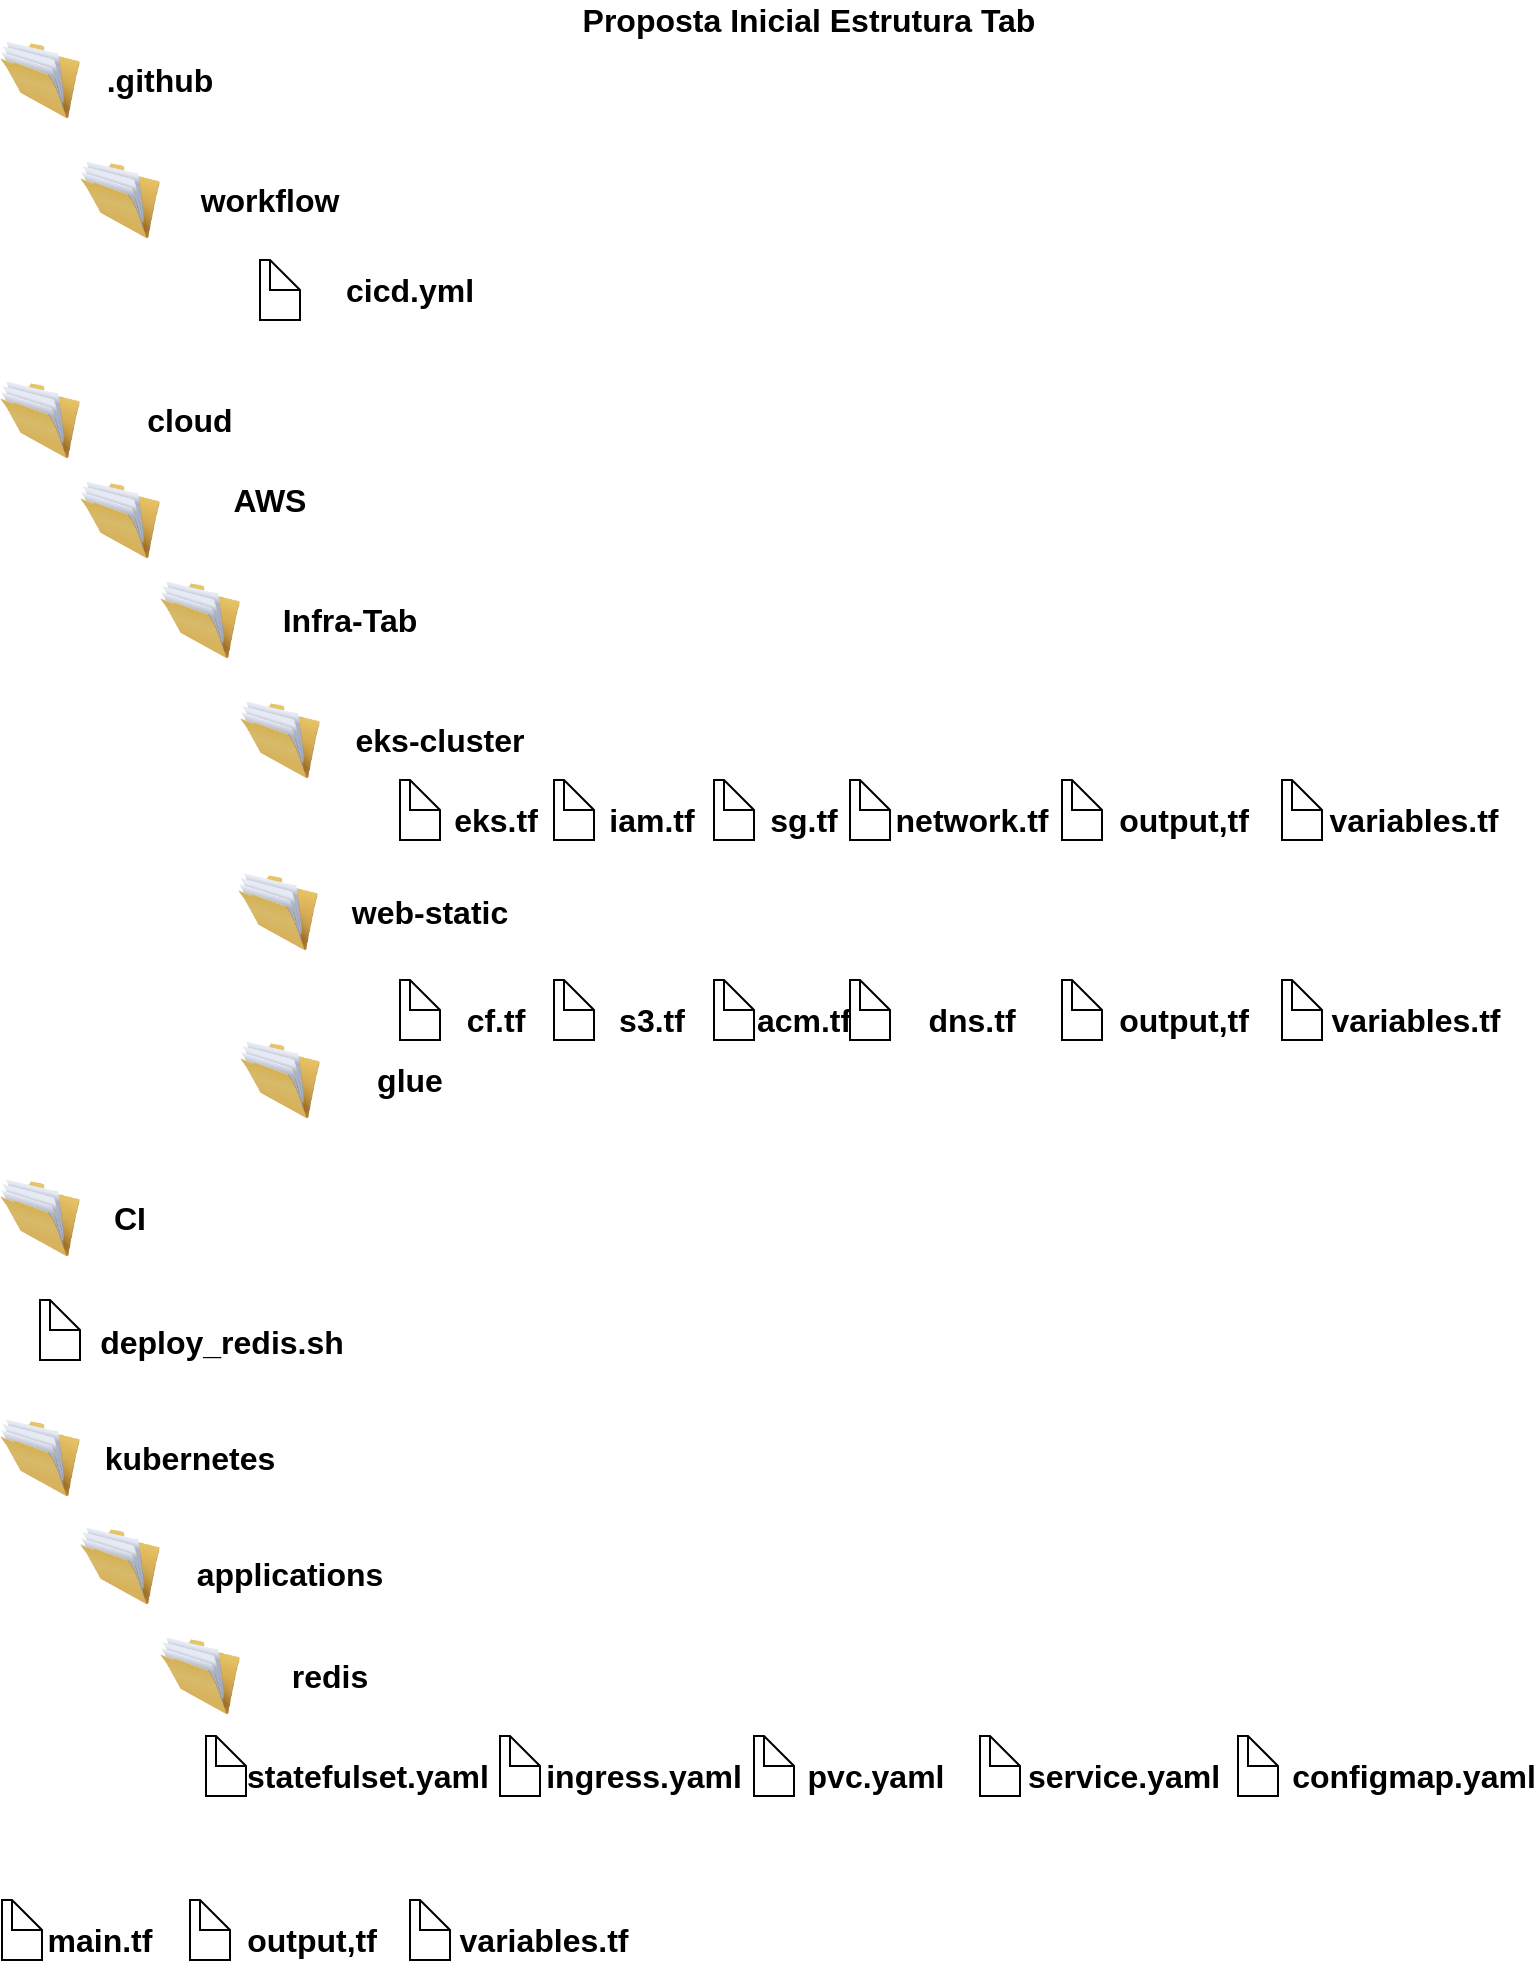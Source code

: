<mxfile version="21.7.1" type="github">
  <diagram name="Página-1" id="TD3UC1gxRgC4CrVnh2Rm">
    <mxGraphModel dx="2440" dy="892" grid="1" gridSize="10" guides="1" tooltips="1" connect="1" arrows="1" fold="1" page="1" pageScale="1" pageWidth="827" pageHeight="1169" math="0" shadow="0">
      <root>
        <mxCell id="0" />
        <mxCell id="1" parent="0" />
        <mxCell id="D6mrxB-c_qmbISeZ87xG-1" value="" style="image;html=1;image=img/lib/clip_art/general/Full_Folder_128x128.png" vertex="1" parent="1">
          <mxGeometry x="40" y="40" width="40" height="40" as="geometry" />
        </mxCell>
        <mxCell id="D6mrxB-c_qmbISeZ87xG-16" value="&lt;font size=&quot;1&quot; style=&quot;&quot;&gt;&lt;b style=&quot;font-size: 16px;&quot;&gt;.github&lt;/b&gt;&lt;/font&gt;" style="text;html=1;strokeColor=none;fillColor=none;align=center;verticalAlign=middle;whiteSpace=wrap;rounded=0;" vertex="1" parent="1">
          <mxGeometry x="100" y="50" width="40" height="20" as="geometry" />
        </mxCell>
        <mxCell id="D6mrxB-c_qmbISeZ87xG-35" value="" style="image;html=1;image=img/lib/clip_art/general/Full_Folder_128x128.png" vertex="1" parent="1">
          <mxGeometry x="80" y="100" width="40" height="40" as="geometry" />
        </mxCell>
        <mxCell id="D6mrxB-c_qmbISeZ87xG-36" value="&lt;font size=&quot;1&quot; style=&quot;&quot;&gt;&lt;b style=&quot;font-size: 16px;&quot;&gt;workflow&lt;/b&gt;&lt;/font&gt;" style="text;html=1;strokeColor=none;fillColor=none;align=center;verticalAlign=middle;whiteSpace=wrap;rounded=0;" vertex="1" parent="1">
          <mxGeometry x="140" y="110" width="70" height="20" as="geometry" />
        </mxCell>
        <mxCell id="D6mrxB-c_qmbISeZ87xG-38" value="" style="image;html=1;image=img/lib/clip_art/general/Full_Folder_128x128.png" vertex="1" parent="1">
          <mxGeometry x="40" y="210" width="40" height="40" as="geometry" />
        </mxCell>
        <mxCell id="D6mrxB-c_qmbISeZ87xG-39" value="" style="image;html=1;image=img/lib/clip_art/general/Full_Folder_128x128.png" vertex="1" parent="1">
          <mxGeometry x="80" y="260" width="40" height="40" as="geometry" />
        </mxCell>
        <mxCell id="D6mrxB-c_qmbISeZ87xG-40" value="" style="image;html=1;image=img/lib/clip_art/general/Full_Folder_128x128.png" vertex="1" parent="1">
          <mxGeometry x="120" y="310" width="40" height="40" as="geometry" />
        </mxCell>
        <mxCell id="D6mrxB-c_qmbISeZ87xG-41" value="&lt;font size=&quot;1&quot; style=&quot;&quot;&gt;&lt;b style=&quot;font-size: 16px;&quot;&gt;cloud&lt;/b&gt;&lt;/font&gt;" style="text;html=1;strokeColor=none;fillColor=none;align=center;verticalAlign=middle;whiteSpace=wrap;rounded=0;" vertex="1" parent="1">
          <mxGeometry x="100" y="220" width="70" height="20" as="geometry" />
        </mxCell>
        <mxCell id="D6mrxB-c_qmbISeZ87xG-42" value="&lt;font size=&quot;1&quot; style=&quot;&quot;&gt;&lt;b style=&quot;font-size: 16px;&quot;&gt;AWS&lt;br&gt;&lt;br&gt;&lt;/b&gt;&lt;/font&gt;" style="text;html=1;strokeColor=none;fillColor=none;align=center;verticalAlign=middle;whiteSpace=wrap;rounded=0;" vertex="1" parent="1">
          <mxGeometry x="140" y="270" width="70" height="20" as="geometry" />
        </mxCell>
        <mxCell id="D6mrxB-c_qmbISeZ87xG-43" value="&lt;span style=&quot;font-size: 16px;&quot;&gt;&lt;b&gt;Infra-Tab&lt;/b&gt;&lt;/span&gt;" style="text;html=1;strokeColor=none;fillColor=none;align=center;verticalAlign=middle;whiteSpace=wrap;rounded=0;" vertex="1" parent="1">
          <mxGeometry x="180" y="320" width="70" height="20" as="geometry" />
        </mxCell>
        <mxCell id="D6mrxB-c_qmbISeZ87xG-44" value="" style="image;html=1;image=img/lib/clip_art/general/Full_Folder_128x128.png" vertex="1" parent="1">
          <mxGeometry x="40" y="609" width="40" height="40" as="geometry" />
        </mxCell>
        <mxCell id="D6mrxB-c_qmbISeZ87xG-45" value="&lt;span style=&quot;font-size: 16px;&quot;&gt;&lt;b&gt;CI&lt;/b&gt;&lt;/span&gt;" style="text;html=1;strokeColor=none;fillColor=none;align=center;verticalAlign=middle;whiteSpace=wrap;rounded=0;" vertex="1" parent="1">
          <mxGeometry x="70" y="619" width="70" height="20" as="geometry" />
        </mxCell>
        <mxCell id="D6mrxB-c_qmbISeZ87xG-46" value="" style="image;html=1;image=img/lib/clip_art/general/Full_Folder_128x128.png" vertex="1" parent="1">
          <mxGeometry x="40" y="729" width="40" height="40" as="geometry" />
        </mxCell>
        <mxCell id="D6mrxB-c_qmbISeZ87xG-47" value="" style="image;html=1;image=img/lib/clip_art/general/Full_Folder_128x128.png" vertex="1" parent="1">
          <mxGeometry x="80" y="783" width="40" height="40" as="geometry" />
        </mxCell>
        <mxCell id="D6mrxB-c_qmbISeZ87xG-48" value="&lt;span style=&quot;font-size: 16px;&quot;&gt;&lt;b&gt;kubernetes&lt;/b&gt;&lt;/span&gt;" style="text;html=1;strokeColor=none;fillColor=none;align=center;verticalAlign=middle;whiteSpace=wrap;rounded=0;" vertex="1" parent="1">
          <mxGeometry x="100" y="739" width="70" height="20" as="geometry" />
        </mxCell>
        <mxCell id="D6mrxB-c_qmbISeZ87xG-49" value="&lt;span style=&quot;font-size: 16px;&quot;&gt;&lt;b&gt;applications&lt;br&gt;&lt;/b&gt;&lt;/span&gt;" style="text;html=1;strokeColor=none;fillColor=none;align=center;verticalAlign=middle;whiteSpace=wrap;rounded=0;" vertex="1" parent="1">
          <mxGeometry x="150" y="797" width="70" height="20" as="geometry" />
        </mxCell>
        <mxCell id="D6mrxB-c_qmbISeZ87xG-50" value="" style="image;html=1;image=img/lib/clip_art/general/Full_Folder_128x128.png" vertex="1" parent="1">
          <mxGeometry x="120" y="838" width="40" height="40" as="geometry" />
        </mxCell>
        <mxCell id="D6mrxB-c_qmbISeZ87xG-51" value="&lt;span style=&quot;font-size: 16px;&quot;&gt;&lt;b&gt;redis&lt;/b&gt;&lt;/span&gt;" style="text;html=1;strokeColor=none;fillColor=none;align=center;verticalAlign=middle;whiteSpace=wrap;rounded=0;" vertex="1" parent="1">
          <mxGeometry x="170" y="848" width="70" height="20" as="geometry" />
        </mxCell>
        <mxCell id="D6mrxB-c_qmbISeZ87xG-54" value="" style="shape=mxgraph.bpmn.data;labelPosition=center;verticalLabelPosition=bottom;align=center;verticalAlign=top;size=15;html=1;" vertex="1" parent="1">
          <mxGeometry x="170" y="150" width="20" height="30" as="geometry" />
        </mxCell>
        <mxCell id="D6mrxB-c_qmbISeZ87xG-55" value="&lt;font size=&quot;1&quot; style=&quot;&quot;&gt;&lt;b style=&quot;font-size: 16px;&quot;&gt;cicd.yml&lt;br&gt;&lt;/b&gt;&lt;/font&gt;" style="text;html=1;strokeColor=none;fillColor=none;align=center;verticalAlign=middle;whiteSpace=wrap;rounded=0;" vertex="1" parent="1">
          <mxGeometry x="210" y="155" width="70" height="20" as="geometry" />
        </mxCell>
        <mxCell id="D6mrxB-c_qmbISeZ87xG-56" value="" style="image;html=1;image=img/lib/clip_art/general/Full_Folder_128x128.png" vertex="1" parent="1">
          <mxGeometry x="160" y="370" width="40" height="40" as="geometry" />
        </mxCell>
        <mxCell id="D6mrxB-c_qmbISeZ87xG-57" value="" style="image;html=1;image=img/lib/clip_art/general/Full_Folder_128x128.png" vertex="1" parent="1">
          <mxGeometry x="159" y="456" width="40" height="40" as="geometry" />
        </mxCell>
        <mxCell id="D6mrxB-c_qmbISeZ87xG-58" value="" style="image;html=1;image=img/lib/clip_art/general/Full_Folder_128x128.png" vertex="1" parent="1">
          <mxGeometry x="160" y="540" width="40" height="40" as="geometry" />
        </mxCell>
        <mxCell id="D6mrxB-c_qmbISeZ87xG-59" value="&lt;span style=&quot;font-size: 16px;&quot;&gt;&lt;b&gt;eks-cluster&lt;/b&gt;&lt;/span&gt;" style="text;html=1;strokeColor=none;fillColor=none;align=center;verticalAlign=middle;whiteSpace=wrap;rounded=0;" vertex="1" parent="1">
          <mxGeometry x="210" y="380" width="100" height="20" as="geometry" />
        </mxCell>
        <mxCell id="D6mrxB-c_qmbISeZ87xG-60" value="&lt;span style=&quot;font-size: 16px;&quot;&gt;&lt;b&gt;web-static&lt;/b&gt;&lt;/span&gt;" style="text;html=1;strokeColor=none;fillColor=none;align=center;verticalAlign=middle;whiteSpace=wrap;rounded=0;" vertex="1" parent="1">
          <mxGeometry x="210" y="466" width="90" height="20" as="geometry" />
        </mxCell>
        <mxCell id="D6mrxB-c_qmbISeZ87xG-61" value="&lt;span style=&quot;font-size: 16px;&quot;&gt;&lt;b&gt;glue&lt;/b&gt;&lt;/span&gt;" style="text;html=1;strokeColor=none;fillColor=none;align=center;verticalAlign=middle;whiteSpace=wrap;rounded=0;" vertex="1" parent="1">
          <mxGeometry x="210" y="550" width="70" height="20" as="geometry" />
        </mxCell>
        <mxCell id="D6mrxB-c_qmbISeZ87xG-62" value="" style="shape=mxgraph.bpmn.data;labelPosition=center;verticalLabelPosition=bottom;align=center;verticalAlign=top;size=15;html=1;" vertex="1" parent="1">
          <mxGeometry x="240" y="410" width="20" height="30" as="geometry" />
        </mxCell>
        <mxCell id="D6mrxB-c_qmbISeZ87xG-63" value="&lt;font size=&quot;1&quot; style=&quot;&quot;&gt;&lt;b style=&quot;font-size: 16px;&quot;&gt;eks.tf&lt;br&gt;&lt;/b&gt;&lt;/font&gt;" style="text;html=1;strokeColor=none;fillColor=none;align=center;verticalAlign=middle;whiteSpace=wrap;rounded=0;" vertex="1" parent="1">
          <mxGeometry x="253" y="420" width="70" height="20" as="geometry" />
        </mxCell>
        <mxCell id="D6mrxB-c_qmbISeZ87xG-68" value="" style="shape=mxgraph.bpmn.data;labelPosition=center;verticalLabelPosition=bottom;align=center;verticalAlign=top;size=15;html=1;" vertex="1" parent="1">
          <mxGeometry x="317" y="410" width="20" height="30" as="geometry" />
        </mxCell>
        <mxCell id="D6mrxB-c_qmbISeZ87xG-69" value="&lt;font size=&quot;1&quot; style=&quot;&quot;&gt;&lt;b style=&quot;font-size: 16px;&quot;&gt;iam.tf&lt;br&gt;&lt;/b&gt;&lt;/font&gt;" style="text;html=1;strokeColor=none;fillColor=none;align=center;verticalAlign=middle;whiteSpace=wrap;rounded=0;" vertex="1" parent="1">
          <mxGeometry x="331" y="420" width="70" height="20" as="geometry" />
        </mxCell>
        <mxCell id="D6mrxB-c_qmbISeZ87xG-70" value="" style="shape=mxgraph.bpmn.data;labelPosition=center;verticalLabelPosition=bottom;align=center;verticalAlign=top;size=15;html=1;" vertex="1" parent="1">
          <mxGeometry x="397" y="410" width="20" height="30" as="geometry" />
        </mxCell>
        <mxCell id="D6mrxB-c_qmbISeZ87xG-71" value="&lt;font size=&quot;1&quot; style=&quot;&quot;&gt;&lt;b style=&quot;font-size: 16px;&quot;&gt;sg.tf&lt;br&gt;&lt;/b&gt;&lt;/font&gt;" style="text;html=1;strokeColor=none;fillColor=none;align=center;verticalAlign=middle;whiteSpace=wrap;rounded=0;" vertex="1" parent="1">
          <mxGeometry x="407" y="420" width="70" height="20" as="geometry" />
        </mxCell>
        <mxCell id="D6mrxB-c_qmbISeZ87xG-72" value="&lt;font size=&quot;1&quot; style=&quot;&quot;&gt;&lt;b style=&quot;font-size: 16px;&quot;&gt;network.tf&lt;br&gt;&lt;/b&gt;&lt;/font&gt;" style="text;html=1;strokeColor=none;fillColor=none;align=center;verticalAlign=middle;whiteSpace=wrap;rounded=0;" vertex="1" parent="1">
          <mxGeometry x="491" y="420" width="70" height="20" as="geometry" />
        </mxCell>
        <mxCell id="D6mrxB-c_qmbISeZ87xG-73" value="" style="shape=mxgraph.bpmn.data;labelPosition=center;verticalLabelPosition=bottom;align=center;verticalAlign=top;size=15;html=1;" vertex="1" parent="1">
          <mxGeometry x="465" y="410" width="20" height="30" as="geometry" />
        </mxCell>
        <mxCell id="D6mrxB-c_qmbISeZ87xG-76" value="&lt;font size=&quot;1&quot; style=&quot;&quot;&gt;&lt;b style=&quot;font-size: 16px;&quot;&gt;output,tf&lt;br&gt;&lt;/b&gt;&lt;/font&gt;" style="text;html=1;strokeColor=none;fillColor=none;align=center;verticalAlign=middle;whiteSpace=wrap;rounded=0;" vertex="1" parent="1">
          <mxGeometry x="597" y="420" width="70" height="20" as="geometry" />
        </mxCell>
        <mxCell id="D6mrxB-c_qmbISeZ87xG-77" value="" style="shape=mxgraph.bpmn.data;labelPosition=center;verticalLabelPosition=bottom;align=center;verticalAlign=top;size=15;html=1;" vertex="1" parent="1">
          <mxGeometry x="571" y="410" width="20" height="30" as="geometry" />
        </mxCell>
        <mxCell id="D6mrxB-c_qmbISeZ87xG-78" value="&lt;font size=&quot;1&quot; style=&quot;&quot;&gt;&lt;b style=&quot;font-size: 16px;&quot;&gt;variables.tf&lt;br&gt;&lt;/b&gt;&lt;/font&gt;" style="text;html=1;strokeColor=none;fillColor=none;align=center;verticalAlign=middle;whiteSpace=wrap;rounded=0;" vertex="1" parent="1">
          <mxGeometry x="712" y="420" width="70" height="20" as="geometry" />
        </mxCell>
        <mxCell id="D6mrxB-c_qmbISeZ87xG-79" value="" style="shape=mxgraph.bpmn.data;labelPosition=center;verticalLabelPosition=bottom;align=center;verticalAlign=top;size=15;html=1;" vertex="1" parent="1">
          <mxGeometry x="681" y="410" width="20" height="30" as="geometry" />
        </mxCell>
        <mxCell id="D6mrxB-c_qmbISeZ87xG-92" value="" style="shape=mxgraph.bpmn.data;labelPosition=center;verticalLabelPosition=bottom;align=center;verticalAlign=top;size=15;html=1;" vertex="1" parent="1">
          <mxGeometry x="240" y="510" width="20" height="30" as="geometry" />
        </mxCell>
        <mxCell id="D6mrxB-c_qmbISeZ87xG-93" value="&lt;font size=&quot;1&quot; style=&quot;&quot;&gt;&lt;b style=&quot;font-size: 16px;&quot;&gt;cf.tf&lt;br&gt;&lt;/b&gt;&lt;/font&gt;" style="text;html=1;strokeColor=none;fillColor=none;align=center;verticalAlign=middle;whiteSpace=wrap;rounded=0;" vertex="1" parent="1">
          <mxGeometry x="253" y="520" width="70" height="20" as="geometry" />
        </mxCell>
        <mxCell id="D6mrxB-c_qmbISeZ87xG-94" value="" style="shape=mxgraph.bpmn.data;labelPosition=center;verticalLabelPosition=bottom;align=center;verticalAlign=top;size=15;html=1;" vertex="1" parent="1">
          <mxGeometry x="317" y="510" width="20" height="30" as="geometry" />
        </mxCell>
        <mxCell id="D6mrxB-c_qmbISeZ87xG-95" value="&lt;font size=&quot;1&quot; style=&quot;&quot;&gt;&lt;b style=&quot;font-size: 16px;&quot;&gt;s3.tf&lt;br&gt;&lt;/b&gt;&lt;/font&gt;" style="text;html=1;strokeColor=none;fillColor=none;align=center;verticalAlign=middle;whiteSpace=wrap;rounded=0;" vertex="1" parent="1">
          <mxGeometry x="331" y="520" width="70" height="20" as="geometry" />
        </mxCell>
        <mxCell id="D6mrxB-c_qmbISeZ87xG-96" value="" style="shape=mxgraph.bpmn.data;labelPosition=center;verticalLabelPosition=bottom;align=center;verticalAlign=top;size=15;html=1;" vertex="1" parent="1">
          <mxGeometry x="397" y="510" width="20" height="30" as="geometry" />
        </mxCell>
        <mxCell id="D6mrxB-c_qmbISeZ87xG-97" value="&lt;font size=&quot;1&quot; style=&quot;&quot;&gt;&lt;b style=&quot;font-size: 16px;&quot;&gt;acm.tf&lt;br&gt;&lt;/b&gt;&lt;/font&gt;" style="text;html=1;strokeColor=none;fillColor=none;align=center;verticalAlign=middle;whiteSpace=wrap;rounded=0;" vertex="1" parent="1">
          <mxGeometry x="407" y="520" width="70" height="20" as="geometry" />
        </mxCell>
        <mxCell id="D6mrxB-c_qmbISeZ87xG-98" value="&lt;font size=&quot;1&quot; style=&quot;&quot;&gt;&lt;b style=&quot;font-size: 16px;&quot;&gt;dns.tf&lt;br&gt;&lt;/b&gt;&lt;/font&gt;" style="text;html=1;strokeColor=none;fillColor=none;align=center;verticalAlign=middle;whiteSpace=wrap;rounded=0;" vertex="1" parent="1">
          <mxGeometry x="491" y="520" width="70" height="20" as="geometry" />
        </mxCell>
        <mxCell id="D6mrxB-c_qmbISeZ87xG-99" value="" style="shape=mxgraph.bpmn.data;labelPosition=center;verticalLabelPosition=bottom;align=center;verticalAlign=top;size=15;html=1;" vertex="1" parent="1">
          <mxGeometry x="465" y="510" width="20" height="30" as="geometry" />
        </mxCell>
        <mxCell id="D6mrxB-c_qmbISeZ87xG-100" value="&lt;font size=&quot;1&quot; style=&quot;&quot;&gt;&lt;b style=&quot;font-size: 16px;&quot;&gt;output,tf&lt;br&gt;&lt;/b&gt;&lt;/font&gt;" style="text;html=1;strokeColor=none;fillColor=none;align=center;verticalAlign=middle;whiteSpace=wrap;rounded=0;" vertex="1" parent="1">
          <mxGeometry x="597" y="520" width="70" height="20" as="geometry" />
        </mxCell>
        <mxCell id="D6mrxB-c_qmbISeZ87xG-101" value="" style="shape=mxgraph.bpmn.data;labelPosition=center;verticalLabelPosition=bottom;align=center;verticalAlign=top;size=15;html=1;" vertex="1" parent="1">
          <mxGeometry x="571" y="510" width="20" height="30" as="geometry" />
        </mxCell>
        <mxCell id="D6mrxB-c_qmbISeZ87xG-102" value="&lt;font size=&quot;1&quot; style=&quot;&quot;&gt;&lt;b style=&quot;font-size: 16px;&quot;&gt;variables.tf&lt;br&gt;&lt;/b&gt;&lt;/font&gt;" style="text;html=1;strokeColor=none;fillColor=none;align=center;verticalAlign=middle;whiteSpace=wrap;rounded=0;" vertex="1" parent="1">
          <mxGeometry x="713" y="520" width="70" height="20" as="geometry" />
        </mxCell>
        <mxCell id="D6mrxB-c_qmbISeZ87xG-103" value="" style="shape=mxgraph.bpmn.data;labelPosition=center;verticalLabelPosition=bottom;align=center;verticalAlign=top;size=15;html=1;" vertex="1" parent="1">
          <mxGeometry x="681" y="510" width="20" height="30" as="geometry" />
        </mxCell>
        <mxCell id="D6mrxB-c_qmbISeZ87xG-104" value="" style="shape=mxgraph.bpmn.data;labelPosition=center;verticalLabelPosition=bottom;align=center;verticalAlign=top;size=15;html=1;" vertex="1" parent="1">
          <mxGeometry x="60" y="670" width="20" height="30" as="geometry" />
        </mxCell>
        <mxCell id="D6mrxB-c_qmbISeZ87xG-105" value="&lt;font size=&quot;1&quot; style=&quot;&quot;&gt;&lt;b style=&quot;font-size: 16px;&quot;&gt;deploy_redis.sh&lt;br&gt;&lt;/b&gt;&lt;/font&gt;" style="text;html=1;strokeColor=none;fillColor=none;align=center;verticalAlign=middle;whiteSpace=wrap;rounded=0;" vertex="1" parent="1">
          <mxGeometry x="116" y="681" width="70" height="20" as="geometry" />
        </mxCell>
        <mxCell id="D6mrxB-c_qmbISeZ87xG-107" value="" style="shape=mxgraph.bpmn.data;labelPosition=center;verticalLabelPosition=bottom;align=center;verticalAlign=top;size=15;html=1;" vertex="1" parent="1">
          <mxGeometry x="143" y="888" width="20" height="30" as="geometry" />
        </mxCell>
        <mxCell id="D6mrxB-c_qmbISeZ87xG-108" value="&lt;font size=&quot;1&quot; style=&quot;&quot;&gt;&lt;b style=&quot;font-size: 16px;&quot;&gt;statefulset.yaml&lt;br&gt;&lt;/b&gt;&lt;/font&gt;" style="text;html=1;strokeColor=none;fillColor=none;align=center;verticalAlign=middle;whiteSpace=wrap;rounded=0;" vertex="1" parent="1">
          <mxGeometry x="189" y="898" width="70" height="20" as="geometry" />
        </mxCell>
        <mxCell id="D6mrxB-c_qmbISeZ87xG-109" value="" style="shape=mxgraph.bpmn.data;labelPosition=center;verticalLabelPosition=bottom;align=center;verticalAlign=top;size=15;html=1;" vertex="1" parent="1">
          <mxGeometry x="290" y="888" width="20" height="30" as="geometry" />
        </mxCell>
        <mxCell id="D6mrxB-c_qmbISeZ87xG-110" value="&lt;font size=&quot;1&quot; style=&quot;&quot;&gt;&lt;b style=&quot;font-size: 16px;&quot;&gt;ingress.yaml&lt;br&gt;&lt;/b&gt;&lt;/font&gt;" style="text;html=1;strokeColor=none;fillColor=none;align=center;verticalAlign=middle;whiteSpace=wrap;rounded=0;" vertex="1" parent="1">
          <mxGeometry x="327" y="898" width="70" height="20" as="geometry" />
        </mxCell>
        <mxCell id="D6mrxB-c_qmbISeZ87xG-113" value="&lt;font size=&quot;1&quot; style=&quot;&quot;&gt;&lt;b style=&quot;font-size: 16px;&quot;&gt;pvc.yaml&lt;br&gt;&lt;/b&gt;&lt;/font&gt;" style="text;html=1;strokeColor=none;fillColor=none;align=center;verticalAlign=middle;whiteSpace=wrap;rounded=0;" vertex="1" parent="1">
          <mxGeometry x="443" y="898" width="70" height="20" as="geometry" />
        </mxCell>
        <mxCell id="D6mrxB-c_qmbISeZ87xG-114" value="" style="shape=mxgraph.bpmn.data;labelPosition=center;verticalLabelPosition=bottom;align=center;verticalAlign=top;size=15;html=1;" vertex="1" parent="1">
          <mxGeometry x="417" y="888" width="20" height="30" as="geometry" />
        </mxCell>
        <mxCell id="D6mrxB-c_qmbISeZ87xG-115" value="&lt;font size=&quot;1&quot; style=&quot;&quot;&gt;&lt;b style=&quot;font-size: 16px;&quot;&gt;service.yaml&lt;br&gt;&lt;/b&gt;&lt;/font&gt;" style="text;html=1;strokeColor=none;fillColor=none;align=center;verticalAlign=middle;whiteSpace=wrap;rounded=0;" vertex="1" parent="1">
          <mxGeometry x="567" y="898" width="70" height="20" as="geometry" />
        </mxCell>
        <mxCell id="D6mrxB-c_qmbISeZ87xG-116" value="" style="shape=mxgraph.bpmn.data;labelPosition=center;verticalLabelPosition=bottom;align=center;verticalAlign=top;size=15;html=1;" vertex="1" parent="1">
          <mxGeometry x="530" y="888" width="20" height="30" as="geometry" />
        </mxCell>
        <mxCell id="D6mrxB-c_qmbISeZ87xG-117" value="&lt;font size=&quot;1&quot; style=&quot;&quot;&gt;&lt;b style=&quot;font-size: 16px;&quot;&gt;configmap.yaml&lt;br&gt;&lt;/b&gt;&lt;/font&gt;" style="text;html=1;strokeColor=none;fillColor=none;align=center;verticalAlign=middle;whiteSpace=wrap;rounded=0;" vertex="1" parent="1">
          <mxGeometry x="712" y="898" width="70" height="20" as="geometry" />
        </mxCell>
        <mxCell id="D6mrxB-c_qmbISeZ87xG-118" value="" style="shape=mxgraph.bpmn.data;labelPosition=center;verticalLabelPosition=bottom;align=center;verticalAlign=top;size=15;html=1;" vertex="1" parent="1">
          <mxGeometry x="659" y="888" width="20" height="30" as="geometry" />
        </mxCell>
        <mxCell id="D6mrxB-c_qmbISeZ87xG-119" value="&lt;font size=&quot;1&quot; style=&quot;&quot;&gt;&lt;b style=&quot;font-size: 16px;&quot;&gt;main.tf&lt;br&gt;&lt;/b&gt;&lt;/font&gt;" style="text;html=1;strokeColor=none;fillColor=none;align=center;verticalAlign=middle;whiteSpace=wrap;rounded=0;" vertex="1" parent="1">
          <mxGeometry x="55" y="980" width="70" height="20" as="geometry" />
        </mxCell>
        <mxCell id="D6mrxB-c_qmbISeZ87xG-120" value="" style="shape=mxgraph.bpmn.data;labelPosition=center;verticalLabelPosition=bottom;align=center;verticalAlign=top;size=15;html=1;" vertex="1" parent="1">
          <mxGeometry x="41" y="970" width="20" height="30" as="geometry" />
        </mxCell>
        <mxCell id="D6mrxB-c_qmbISeZ87xG-121" value="&lt;font size=&quot;1&quot; style=&quot;&quot;&gt;&lt;b style=&quot;font-size: 16px;&quot;&gt;output,tf&lt;br&gt;&lt;/b&gt;&lt;/font&gt;" style="text;html=1;strokeColor=none;fillColor=none;align=center;verticalAlign=middle;whiteSpace=wrap;rounded=0;" vertex="1" parent="1">
          <mxGeometry x="161" y="980" width="70" height="20" as="geometry" />
        </mxCell>
        <mxCell id="D6mrxB-c_qmbISeZ87xG-122" value="" style="shape=mxgraph.bpmn.data;labelPosition=center;verticalLabelPosition=bottom;align=center;verticalAlign=top;size=15;html=1;" vertex="1" parent="1">
          <mxGeometry x="135" y="970" width="20" height="30" as="geometry" />
        </mxCell>
        <mxCell id="D6mrxB-c_qmbISeZ87xG-123" value="&lt;font size=&quot;1&quot; style=&quot;&quot;&gt;&lt;b style=&quot;font-size: 16px;&quot;&gt;variables.tf&lt;br&gt;&lt;/b&gt;&lt;/font&gt;" style="text;html=1;strokeColor=none;fillColor=none;align=center;verticalAlign=middle;whiteSpace=wrap;rounded=0;" vertex="1" parent="1">
          <mxGeometry x="277" y="980" width="70" height="20" as="geometry" />
        </mxCell>
        <mxCell id="D6mrxB-c_qmbISeZ87xG-124" value="" style="shape=mxgraph.bpmn.data;labelPosition=center;verticalLabelPosition=bottom;align=center;verticalAlign=top;size=15;html=1;" vertex="1" parent="1">
          <mxGeometry x="245" y="970" width="20" height="30" as="geometry" />
        </mxCell>
        <mxCell id="D6mrxB-c_qmbISeZ87xG-126" value="&lt;font size=&quot;1&quot; style=&quot;&quot;&gt;&lt;b style=&quot;font-size: 16px;&quot;&gt;Proposta Inicial Estrutura Tab&lt;/b&gt;&lt;/font&gt;" style="text;html=1;strokeColor=none;fillColor=none;align=center;verticalAlign=middle;whiteSpace=wrap;rounded=0;" vertex="1" parent="1">
          <mxGeometry x="290" y="20" width="309" height="20" as="geometry" />
        </mxCell>
      </root>
    </mxGraphModel>
  </diagram>
</mxfile>

